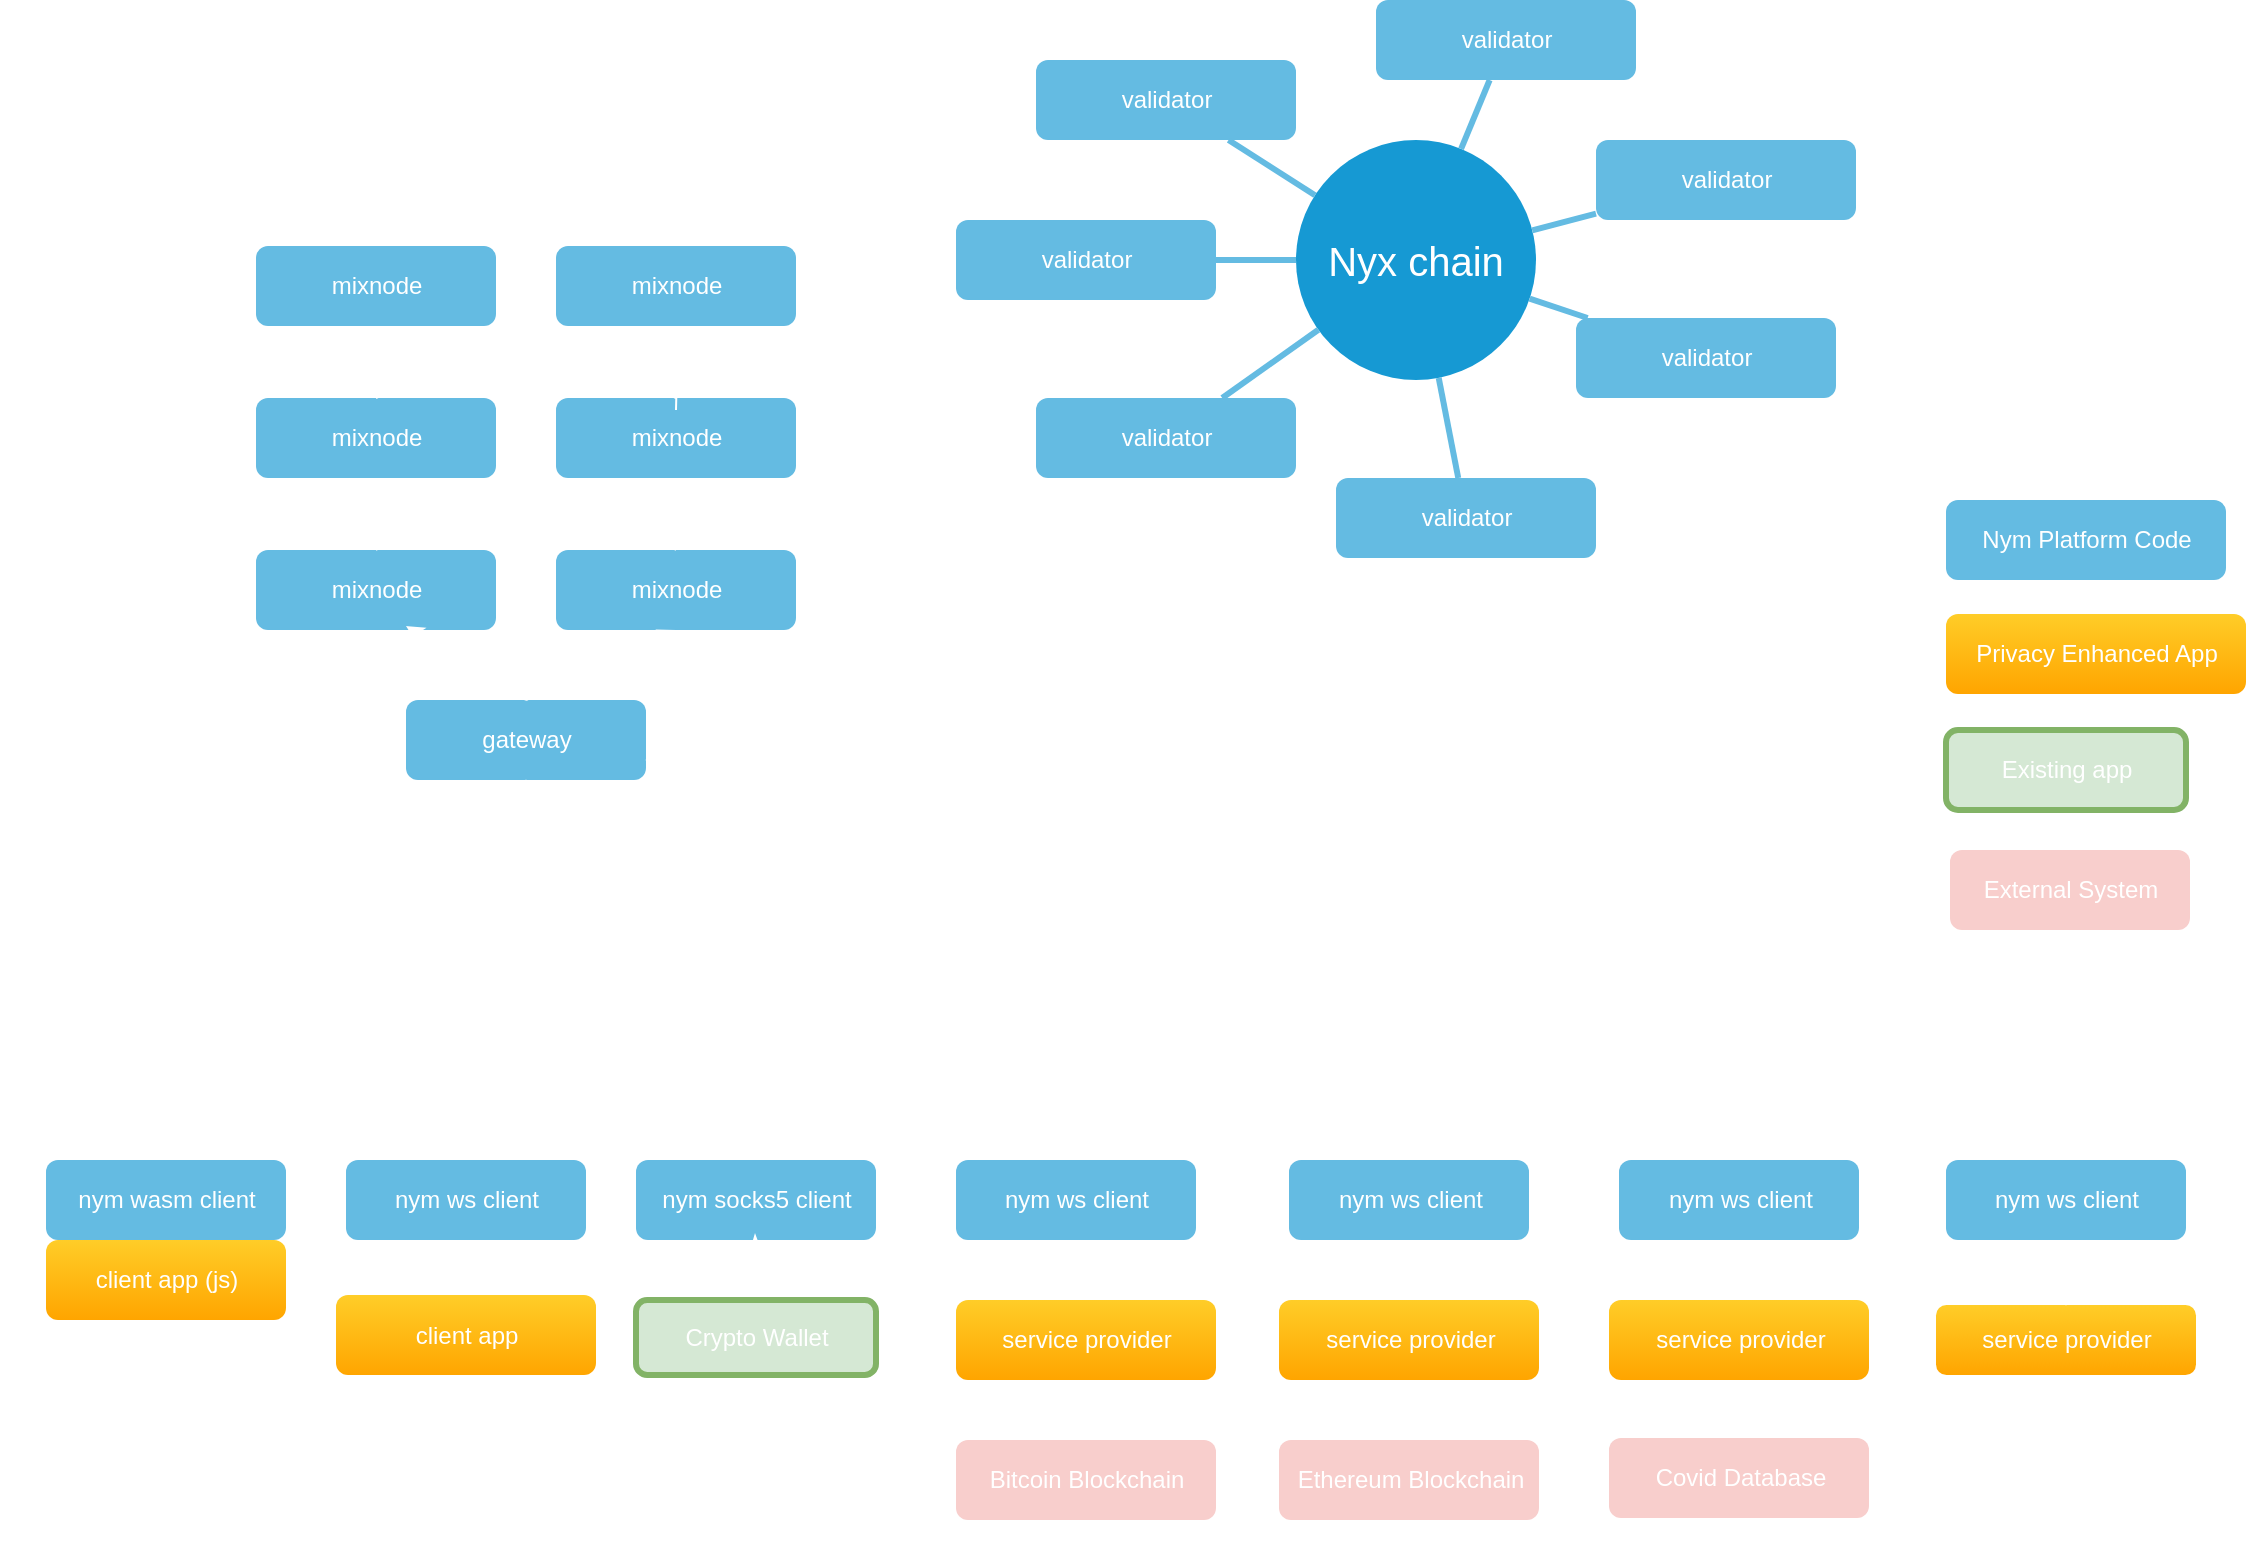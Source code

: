 <mxfile version="15.7.1" type="device"><diagram id="6a731a19-8d31-9384-78a2-239565b7b9f0" name="Page-1"><mxGraphModel dx="1422" dy="666" grid="1" gridSize="10" guides="1" tooltips="1" connect="1" arrows="1" fold="1" page="1" pageScale="1" pageWidth="1169" pageHeight="827" background="#ffffff" math="0" shadow="0"><root><mxCell id="0"/><mxCell id="1" parent="0"/><mxCell id="1350" value="Nyx chain" style="ellipse;whiteSpace=wrap;html=1;shadow=0;fontFamily=Helvetica;fontSize=20;fontColor=#FFFFFF;align=center;strokeWidth=3;fillColor=#1699D3;strokeColor=none;labelBackgroundColor=none;" parent="1" vertex="1"><mxGeometry x="660" y="80" width="120" height="120" as="geometry"/></mxCell><mxCell id="1358" value="validator" style="rounded=1;fillColor=#64BBE2;strokeColor=none;strokeWidth=3;shadow=0;html=1;fontColor=#FFFFFF;labelBackgroundColor=none;" parent="1" vertex="1"><mxGeometry x="680" y="249" width="130" height="40" as="geometry"/></mxCell><mxCell id="1367" value="validator" style="rounded=1;fillColor=#64BBE2;strokeColor=none;strokeWidth=3;shadow=0;html=1;fontColor=#FFFFFF;labelBackgroundColor=none;" parent="1" vertex="1"><mxGeometry x="800" y="169" width="130" height="40" as="geometry"/></mxCell><mxCell id="1368" value="validator" style="rounded=1;fillColor=#64BBE2;strokeColor=none;strokeWidth=3;shadow=0;html=1;fontColor=#FFFFFF;labelBackgroundColor=none;" parent="1" vertex="1"><mxGeometry x="530" y="209" width="130" height="40" as="geometry"/></mxCell><mxCell id="1369" value="validator" style="rounded=1;fillColor=#64BBE2;strokeColor=none;strokeWidth=3;shadow=0;html=1;fontColor=#FFFFFF;labelBackgroundColor=none;" parent="1" vertex="1"><mxGeometry x="490" y="120" width="130" height="40" as="geometry"/></mxCell><mxCell id="1370" value="validator" style="rounded=1;fillColor=#64BBE2;strokeColor=none;strokeWidth=3;shadow=0;html=1;fontColor=#FFFFFF;labelBackgroundColor=none;" parent="1" vertex="1"><mxGeometry x="530" y="40" width="130" height="40" as="geometry"/></mxCell><mxCell id="1375" value="validator" style="rounded=1;fillColor=#64BBE2;strokeColor=none;strokeWidth=3;shadow=0;html=1;fontColor=#FFFFFF;labelBackgroundColor=none;" parent="1" vertex="1"><mxGeometry x="700" y="10" width="130" height="40" as="geometry"/></mxCell><mxCell id="1376" value="validator" style="rounded=1;fillColor=#64BBE2;strokeColor=none;strokeWidth=3;shadow=0;html=1;fontColor=#FFFFFF;labelBackgroundColor=none;" parent="1" vertex="1"><mxGeometry x="810" y="80" width="130" height="40" as="geometry"/></mxCell><mxCell id="1377" value="" style="edgeStyle=none;endArrow=none;strokeWidth=3;strokeColor=#64BBE2;html=1;labelBackgroundColor=none;fontColor=#FFFFFF;" parent="1" source="1350" target="1376" edge="1"><mxGeometry x="101.5" y="-20" width="100" height="100" as="geometry"><mxPoint x="101.5" y="80" as="sourcePoint"/><mxPoint x="201.5" y="-20" as="targetPoint"/></mxGeometry></mxCell><mxCell id="1378" value="" style="edgeStyle=none;endArrow=none;strokeWidth=3;strokeColor=#64BBE2;html=1;labelBackgroundColor=none;fontColor=#FFFFFF;" parent="1" source="1350" target="1367" edge="1"><mxGeometry x="101.5" y="-20" width="100" height="100" as="geometry"><mxPoint x="101.5" y="80" as="sourcePoint"/><mxPoint x="201.5" y="-20" as="targetPoint"/></mxGeometry></mxCell><mxCell id="1379" value="" style="edgeStyle=none;endArrow=none;strokeWidth=3;strokeColor=#64BBE2;html=1;labelBackgroundColor=none;fontColor=#FFFFFF;" parent="1" source="1350" target="1358" edge="1"><mxGeometry x="101.5" y="-20" width="100" height="100" as="geometry"><mxPoint x="101.5" y="80" as="sourcePoint"/><mxPoint x="201.5" y="-20" as="targetPoint"/></mxGeometry></mxCell><mxCell id="1380" value="" style="edgeStyle=none;endArrow=none;strokeWidth=3;strokeColor=#64BBE2;html=1;labelBackgroundColor=none;fontColor=#FFFFFF;" parent="1" source="1350" target="1368" edge="1"><mxGeometry x="101.5" y="-20" width="100" height="100" as="geometry"><mxPoint x="101.5" y="80" as="sourcePoint"/><mxPoint x="201.5" y="-20" as="targetPoint"/></mxGeometry></mxCell><mxCell id="1381" value="" style="edgeStyle=none;endArrow=none;strokeWidth=3;strokeColor=#64BBE2;html=1;labelBackgroundColor=none;fontColor=#FFFFFF;" parent="1" source="1350" target="1369" edge="1"><mxGeometry x="101.5" y="-20" width="100" height="100" as="geometry"><mxPoint x="101.5" y="80" as="sourcePoint"/><mxPoint x="201.5" y="-20" as="targetPoint"/></mxGeometry></mxCell><mxCell id="1382" value="" style="edgeStyle=none;endArrow=none;strokeWidth=3;strokeColor=#64BBE2;html=1;labelBackgroundColor=none;fontColor=#FFFFFF;" parent="1" source="1350" target="1370" edge="1"><mxGeometry x="101.5" y="-20" width="100" height="100" as="geometry"><mxPoint x="101.5" y="80" as="sourcePoint"/><mxPoint x="201.5" y="-20" as="targetPoint"/></mxGeometry></mxCell><mxCell id="1387" value="" style="edgeStyle=none;endArrow=none;strokeWidth=3;strokeColor=#64BBE2;html=1;labelBackgroundColor=none;fontColor=#FFFFFF;" parent="1" source="1350" target="1375" edge="1"><mxGeometry x="101.5" y="-20" width="100" height="100" as="geometry"><mxPoint x="101.5" y="80" as="sourcePoint"/><mxPoint x="201.5" y="-20" as="targetPoint"/></mxGeometry></mxCell><mxCell id="iYXQ7Nyt1rIkLqZsySKX-1542" value="mixnode" style="rounded=1;fillColor=#64BBE2;strokeColor=none;strokeWidth=3;shadow=0;html=1;fontColor=#FFFFFF;labelBackgroundColor=none;" parent="1" vertex="1"><mxGeometry x="140" y="133" width="120" height="40" as="geometry"/></mxCell><mxCell id="iYXQ7Nyt1rIkLqZsySKX-1575" style="edgeStyle=orthogonalEdgeStyle;rounded=1;orthogonalLoop=1;jettySize=auto;html=1;exitX=0.5;exitY=0;exitDx=0;exitDy=0;startArrow=none;fontColor=#FFFFFF;shadow=0;fontSize=12;strokeWidth=1;strokeColor=#FFFFFF;labelBackgroundColor=none;" parent="1" source="iYXQ7Nyt1rIkLqZsySKX-1543" target="iYXQ7Nyt1rIkLqZsySKX-1542" edge="1"><mxGeometry relative="1" as="geometry"/></mxCell><mxCell id="iYXQ7Nyt1rIkLqZsySKX-1543" value="mixnode" style="rounded=1;fillColor=#64BBE2;strokeColor=none;strokeWidth=3;shadow=0;html=1;fontColor=#FFFFFF;labelBackgroundColor=none;" parent="1" vertex="1"><mxGeometry x="140" y="209" width="120" height="40" as="geometry"/></mxCell><mxCell id="iYXQ7Nyt1rIkLqZsySKX-1544" value="mixnode" style="rounded=1;fillColor=#64BBE2;strokeColor=none;strokeWidth=3;shadow=0;html=1;fontColor=#FFFFFF;comic=0;labelBackgroundColor=none;" parent="1" vertex="1"><mxGeometry x="290" y="285" width="120" height="40" as="geometry"/></mxCell><mxCell id="iYXQ7Nyt1rIkLqZsySKX-1598" style="edgeStyle=orthogonalEdgeStyle;rounded=1;orthogonalLoop=1;jettySize=auto;html=1;startArrow=classicThin;startFill=1;strokeWidth=1;fontColor=#FFFFFF;exitX=1;exitY=0.5;exitDx=0;exitDy=0;entryX=0.5;entryY=1;entryDx=0;entryDy=0;strokeColor=#FFFFFF;labelBackgroundColor=none;" parent="1" source="iYXQ7Nyt1rIkLqZsySKX-1545" target="1358" edge="1"><mxGeometry relative="1" as="geometry"><mxPoint x="782" y="340" as="targetPoint"/></mxGeometry></mxCell><mxCell id="iYXQ7Nyt1rIkLqZsySKX-1545" value="gateway" style="rounded=1;fillColor=#64BBE2;strokeColor=none;strokeWidth=3;shadow=0;html=1;fontColor=#FFFFFF;labelBackgroundColor=none;" parent="1" vertex="1"><mxGeometry x="215" y="360" width="120" height="40" as="geometry"/></mxCell><mxCell id="iYXQ7Nyt1rIkLqZsySKX-1546" value="mixnode" style="rounded=1;fillColor=#64BBE2;strokeColor=none;strokeWidth=3;shadow=0;html=1;fontColor=#FFFFFF;labelBackgroundColor=none;" parent="1" vertex="1"><mxGeometry x="290" y="209" width="120" height="40" as="geometry"/></mxCell><mxCell id="iYXQ7Nyt1rIkLqZsySKX-1547" value="mixnode" style="rounded=1;fillColor=#64BBE2;strokeColor=none;strokeWidth=3;shadow=0;html=1;fontColor=#FFFFFF;labelBackgroundColor=none;" parent="1" vertex="1"><mxGeometry x="290" y="133" width="120" height="40" as="geometry"/></mxCell><mxCell id="iYXQ7Nyt1rIkLqZsySKX-1550" value="mixnode" style="rounded=1;fillColor=#64BBE2;strokeColor=none;strokeWidth=3;shadow=0;html=1;fontColor=#FFFFFF;labelBackgroundColor=none;" parent="1" vertex="1"><mxGeometry x="140" y="285" width="120" height="40" as="geometry"/></mxCell><mxCell id="iYXQ7Nyt1rIkLqZsySKX-1552" value="Alice" style="shape=umlActor;verticalLabelPosition=bottom;labelBackgroundColor=none;verticalAlign=top;html=1;outlineConnect=0;strokeColor=#FFFFFF;fontColor=#FFFFFF;" parent="1" vertex="1"><mxGeometry x="80" y="680" width="30" height="60" as="geometry"/></mxCell><mxCell id="iYXQ7Nyt1rIkLqZsySKX-1590" style="edgeStyle=orthogonalEdgeStyle;rounded=1;orthogonalLoop=1;jettySize=auto;html=1;exitX=0.5;exitY=1;exitDx=0;exitDy=0;entryX=0.5;entryY=0;entryDx=0;entryDy=0;startArrow=classicThin;startFill=1;fontColor=#FFFFFF;strokeColor=#FFFFFF;labelBackgroundColor=none;" parent="1" source="iYXQ7Nyt1rIkLqZsySKX-1558" target="iYXQ7Nyt1rIkLqZsySKX-1589" edge="1"><mxGeometry relative="1" as="geometry"/></mxCell><mxCell id="iYXQ7Nyt1rIkLqZsySKX-1558" value="service provider" style="rounded=1;fillColor=#ffcd28;strokeColor=none;strokeWidth=3;shadow=0;html=1;fontColor=#FFFFFF;gradientColor=#ffa500;labelBackgroundColor=none;" parent="1" vertex="1"><mxGeometry x="490" y="660" width="130" height="40" as="geometry"/></mxCell><object label="" id="iYXQ7Nyt1rIkLqZsySKX-1583"><mxCell style="edgeStyle=orthogonalEdgeStyle;rounded=1;orthogonalLoop=1;jettySize=auto;html=1;exitX=0.5;exitY=0;exitDx=0;exitDy=0;startArrow=classic;startFill=1;fontColor=#FFFFFF;endArrow=classicThin;endFill=1;strokeColor=#FFFFFF;labelBackgroundColor=none;" parent="1" source="iYXQ7Nyt1rIkLqZsySKX-1559" edge="1"><mxGeometry relative="1" as="geometry"><mxPoint x="275" y="400" as="targetPoint"/><Array as="points"><mxPoint x="550" y="510"/><mxPoint x="275" y="510"/></Array></mxGeometry></mxCell></object><mxCell id="iYXQ7Nyt1rIkLqZsySKX-1586" value="&lt;span style=&quot;&quot;&gt;websocket&lt;/span&gt;" style="edgeLabel;html=1;align=center;verticalAlign=middle;resizable=0;points=[];fontColor=#FFFFFF;labelBackgroundColor=none;" parent="iYXQ7Nyt1rIkLqZsySKX-1583" vertex="1" connectable="0"><mxGeometry x="-0.252" y="6" relative="1" as="geometry"><mxPoint x="130.67" y="129" as="offset"/></mxGeometry></mxCell><mxCell id="iYXQ7Nyt1rIkLqZsySKX-1559" value="nym ws client" style="rounded=1;fillColor=#64BBE2;strokeColor=none;strokeWidth=3;shadow=0;html=1;fontColor=#FFFFFF;labelBackgroundColor=none;" parent="1" vertex="1"><mxGeometry x="490" y="590" width="120" height="40" as="geometry"/></mxCell><mxCell id="iYXQ7Nyt1rIkLqZsySKX-1561" value="" style="endArrow=classic;startArrow=classic;html=1;fontColor=#FFFFFF;exitX=0.5;exitY=0;exitDx=0;exitDy=0;entryX=0.25;entryY=1;entryDx=0;entryDy=0;strokeColor=#FFFFFF;labelBackgroundColor=none;" parent="1" source="iYXQ7Nyt1rIkLqZsySKX-1556" target="iYXQ7Nyt1rIkLqZsySKX-1545" edge="1"><mxGeometry width="50" height="50" relative="1" as="geometry"><mxPoint x="560" y="385" as="sourcePoint"/><mxPoint x="250" y="405" as="targetPoint"/><Array as="points"><mxPoint x="245" y="530"/></Array></mxGeometry></mxCell><mxCell id="iYXQ7Nyt1rIkLqZsySKX-1587" value="&lt;font&gt;websocket&lt;br&gt;&lt;/font&gt;" style="edgeLabel;html=1;align=center;verticalAlign=middle;resizable=0;points=[];fontColor=#FFFFFF;labelBackgroundColor=none;" parent="iYXQ7Nyt1rIkLqZsySKX-1561" vertex="1" connectable="0"><mxGeometry x="-0.499" y="1" relative="1" as="geometry"><mxPoint x="31" y="103.62" as="offset"/></mxGeometry></mxCell><mxCell id="iYXQ7Nyt1rIkLqZsySKX-1565" value="" style="endArrow=classic;startArrow=classic;html=1;fontColor=#FFFFFF;exitX=0;exitY=1;exitDx=0;exitDy=0;entryX=0.433;entryY=-0.05;entryDx=0;entryDy=0;entryPerimeter=0;strokeColor=#FFFFFF;labelBackgroundColor=none;" parent="1" source="iYXQ7Nyt1rIkLqZsySKX-1545" target="iYXQ7Nyt1rIkLqZsySKX-1555" edge="1"><mxGeometry width="50" height="50" relative="1" as="geometry"><mxPoint x="360" y="585" as="sourcePoint"/><mxPoint x="285" y="410" as="targetPoint"/><Array as="points"><mxPoint x="215" y="460"/><mxPoint x="87" y="460"/></Array></mxGeometry></mxCell><mxCell id="iYXQ7Nyt1rIkLqZsySKX-1566" value="" style="endArrow=classic;startArrow=classic;html=1;fontColor=#FFFFFF;strokeColor=#FFFFFF;labelBackgroundColor=none;" parent="1" source="iYXQ7Nyt1rIkLqZsySKX-1558" edge="1"><mxGeometry width="50" height="50" relative="1" as="geometry"><mxPoint x="635" y="1145" as="sourcePoint"/><mxPoint x="555" y="630" as="targetPoint"/></mxGeometry></mxCell><mxCell id="F6lbTK-pAeHk9AwRckAH-1387" value="Text" style="edgeLabel;html=1;align=center;verticalAlign=middle;resizable=0;points=[];fontColor=#FFFFFF;labelBackgroundColor=none;" parent="iYXQ7Nyt1rIkLqZsySKX-1566" vertex="1" connectable="0"><mxGeometry x="0.133" y="3" relative="1" as="geometry"><mxPoint as="offset"/></mxGeometry></mxCell><mxCell id="iYXQ7Nyt1rIkLqZsySKX-1571" value="" style="html=1;fontColor=#FFFFFF;entryX=0.5;entryY=1;entryDx=0;entryDy=0;exitX=0.5;exitY=0;exitDx=0;exitDy=0;shadow=0;fontSize=12;strokeWidth=1;strokeColor=#FFFFFF;labelBackgroundColor=none;" parent="1" source="iYXQ7Nyt1rIkLqZsySKX-1545" target="iYXQ7Nyt1rIkLqZsySKX-1544" edge="1"><mxGeometry width="50" height="50" relative="1" as="geometry"><mxPoint x="560" y="385" as="sourcePoint"/><mxPoint x="610" y="335" as="targetPoint"/></mxGeometry></mxCell><mxCell id="iYXQ7Nyt1rIkLqZsySKX-1572" value="" style="html=1;fontColor=#FFFFFF;entryX=0.625;entryY=0.95;entryDx=0;entryDy=0;exitX=0.5;exitY=0;exitDx=0;exitDy=0;entryPerimeter=0;shadow=0;fontSize=12;strokeWidth=1;strokeColor=#FFFFFF;labelBackgroundColor=none;" parent="1" source="iYXQ7Nyt1rIkLqZsySKX-1545" target="iYXQ7Nyt1rIkLqZsySKX-1550" edge="1"><mxGeometry width="50" height="50" relative="1" as="geometry"><mxPoint x="285" y="370" as="sourcePoint"/><mxPoint x="360" y="335" as="targetPoint"/></mxGeometry></mxCell><mxCell id="iYXQ7Nyt1rIkLqZsySKX-1573" value="" style="html=1;fontColor=#FFFFFF;entryX=0.5;entryY=1;entryDx=0;entryDy=0;shadow=0;fontSize=12;strokeWidth=1;strokeColor=#FFFFFF;labelBackgroundColor=none;" parent="1" source="iYXQ7Nyt1rIkLqZsySKX-1544" target="iYXQ7Nyt1rIkLqZsySKX-1546" edge="1"><mxGeometry width="50" height="50" relative="1" as="geometry"><mxPoint x="285" y="370" as="sourcePoint"/><mxPoint x="360" y="335" as="targetPoint"/></mxGeometry></mxCell><mxCell id="iYXQ7Nyt1rIkLqZsySKX-1574" value="" style="html=1;fontColor=#FFFFFF;entryX=0.5;entryY=1;entryDx=0;entryDy=0;exitX=0.5;exitY=0;exitDx=0;exitDy=0;shadow=0;fontSize=12;strokeWidth=1;strokeColor=#FFFFFF;labelBackgroundColor=none;" parent="1" source="iYXQ7Nyt1rIkLqZsySKX-1550" target="iYXQ7Nyt1rIkLqZsySKX-1543" edge="1"><mxGeometry width="50" height="50" relative="1" as="geometry"><mxPoint x="100" y="295" as="sourcePoint"/><mxPoint x="100" y="259" as="targetPoint"/></mxGeometry></mxCell><mxCell id="iYXQ7Nyt1rIkLqZsySKX-1576" style="edgeStyle=orthogonalEdgeStyle;rounded=1;orthogonalLoop=1;jettySize=auto;html=1;startArrow=none;fontColor=#FFFFFF;entryX=0.5;entryY=1;entryDx=0;entryDy=0;shadow=0;fontSize=12;strokeWidth=1;strokeColor=#FFFFFF;labelBackgroundColor=none;" parent="1" target="iYXQ7Nyt1rIkLqZsySKX-1547" edge="1"><mxGeometry relative="1" as="geometry"><mxPoint x="350" y="215" as="sourcePoint"/><mxPoint x="210" y="183" as="targetPoint"/></mxGeometry></mxCell><mxCell id="iYXQ7Nyt1rIkLqZsySKX-1577" value="" style="html=1;fontColor=#FFFFFF;exitX=0.5;exitY=0;exitDx=0;exitDy=0;shadow=0;fontSize=12;strokeWidth=1;strokeColor=#FFFFFF;labelBackgroundColor=none;" parent="1" source="iYXQ7Nyt1rIkLqZsySKX-1550" edge="1"><mxGeometry width="50" height="50" relative="1" as="geometry"><mxPoint x="210" y="295" as="sourcePoint"/><mxPoint x="290" y="229" as="targetPoint"/></mxGeometry></mxCell><mxCell id="iYXQ7Nyt1rIkLqZsySKX-1578" value="" style="html=1;fontColor=#FFFFFF;entryX=0;entryY=0.75;entryDx=0;entryDy=0;exitX=0.5;exitY=0;exitDx=0;exitDy=0;shadow=0;fontSize=12;strokeWidth=1;strokeColor=#FFFFFF;labelBackgroundColor=none;" parent="1" source="iYXQ7Nyt1rIkLqZsySKX-1543" target="iYXQ7Nyt1rIkLqZsySKX-1547" edge="1"><mxGeometry width="50" height="50" relative="1" as="geometry"><mxPoint x="210" y="295" as="sourcePoint"/><mxPoint x="300" y="249" as="targetPoint"/></mxGeometry></mxCell><mxCell id="iYXQ7Nyt1rIkLqZsySKX-1579" value="" style="html=1;fontColor=#FFFFFF;entryX=1;entryY=0.5;entryDx=0;entryDy=0;exitX=0.5;exitY=0;exitDx=0;exitDy=0;shadow=0;fontSize=12;strokeWidth=1;strokeColor=#FFFFFF;labelBackgroundColor=none;" parent="1" source="iYXQ7Nyt1rIkLqZsySKX-1544" target="iYXQ7Nyt1rIkLqZsySKX-1543" edge="1"><mxGeometry width="50" height="50" relative="1" as="geometry"><mxPoint x="210" y="295" as="sourcePoint"/><mxPoint x="300" y="249" as="targetPoint"/></mxGeometry></mxCell><mxCell id="iYXQ7Nyt1rIkLqZsySKX-1580" value="" style="html=1;fontColor=#FFFFFF;entryX=1;entryY=0.75;entryDx=0;entryDy=0;exitX=0.5;exitY=0;exitDx=0;exitDy=0;shadow=0;fontSize=12;strokeWidth=1;strokeColor=#FFFFFF;labelBackgroundColor=none;" parent="1" source="iYXQ7Nyt1rIkLqZsySKX-1546" target="iYXQ7Nyt1rIkLqZsySKX-1542" edge="1"><mxGeometry width="50" height="50" relative="1" as="geometry"><mxPoint x="210" y="219" as="sourcePoint"/><mxPoint x="300" y="173" as="targetPoint"/></mxGeometry></mxCell><mxCell id="iYXQ7Nyt1rIkLqZsySKX-1581" value="" style="html=1;fontColor=#FFFFFF;exitX=0.5;exitY=0;exitDx=0;exitDy=0;shadow=0;fontSize=12;strokeWidth=1;entryX=0;entryY=0.5;entryDx=0;entryDy=0;strokeColor=#FFFFFF;labelBackgroundColor=none;" parent="1" source="iYXQ7Nyt1rIkLqZsySKX-1547" target="iYXQ7Nyt1rIkLqZsySKX-1545" edge="1"><mxGeometry width="50" height="50" relative="1" as="geometry"><mxPoint x="360" y="219" as="sourcePoint"/><mxPoint x="220" y="380" as="targetPoint"/><Array as="points"><mxPoint x="350" y="105"/><mxPoint x="20" y="105"/><mxPoint x="20" y="380"/></Array></mxGeometry></mxCell><mxCell id="iYXQ7Nyt1rIkLqZsySKX-1584" value="" style="endArrow=classic;html=1;fontColor=#FFFFFF;exitX=0.5;exitY=0;exitDx=0;exitDy=0;entryX=0;entryY=0.5;entryDx=0;entryDy=0;shadow=0;fontSize=12;strokeWidth=1;strokeColor=#FFFFFF;labelBackgroundColor=none;" parent="1" source="iYXQ7Nyt1rIkLqZsySKX-1542" target="iYXQ7Nyt1rIkLqZsySKX-1545" edge="1"><mxGeometry width="50" height="50" relative="1" as="geometry"><mxPoint x="420" y="163" as="sourcePoint"/><mxPoint x="345" y="390" as="targetPoint"/><Array as="points"><mxPoint x="200" y="105"/><mxPoint x="20" y="105"/><mxPoint x="20" y="380"/></Array></mxGeometry></mxCell><mxCell id="iYXQ7Nyt1rIkLqZsySKX-1588" value="&lt;font&gt;websocket&lt;br&gt;&lt;/font&gt;" style="edgeLabel;html=1;align=center;verticalAlign=middle;resizable=0;points=[];fontColor=#FFFFFF;labelBackgroundColor=none;" parent="1" vertex="1" connectable="0"><mxGeometry x="95.001" y="510" as="geometry"><mxPoint x="-7" y="4" as="offset"/></mxGeometry></mxCell><mxCell id="iYXQ7Nyt1rIkLqZsySKX-1589" value="Bitcoin Blockchain" style="rounded=1;fillColor=#f8cecc;strokeColor=none;strokeWidth=3;shadow=0;html=1;labelBackgroundColor=none;fontColor=#FFFFFF;" parent="1" vertex="1"><mxGeometry x="490" y="730" width="130" height="40" as="geometry"/></mxCell><mxCell id="iYXQ7Nyt1rIkLqZsySKX-1597" style="edgeStyle=orthogonalEdgeStyle;rounded=1;orthogonalLoop=1;jettySize=auto;html=1;entryX=0.5;entryY=0;entryDx=0;entryDy=0;startArrow=classicThin;startFill=1;strokeColor=#FFFFFF;strokeWidth=1;fontColor=#FFFFFF;labelBackgroundColor=none;" parent="1" source="iYXQ7Nyt1rIkLqZsySKX-1591" target="iYXQ7Nyt1rIkLqZsySKX-1596" edge="1"><mxGeometry relative="1" as="geometry"/></mxCell><mxCell id="iYXQ7Nyt1rIkLqZsySKX-1591" value="service provider" style="rounded=1;fillColor=#ffcd28;strokeColor=none;strokeWidth=3;shadow=0;html=1;fontColor=#FFFFFF;gradientColor=#ffa500;labelBackgroundColor=none;" parent="1" vertex="1"><mxGeometry x="651.5" y="660" width="130" height="40" as="geometry"/></mxCell><mxCell id="iYXQ7Nyt1rIkLqZsySKX-1594" style="edgeStyle=orthogonalEdgeStyle;rounded=1;orthogonalLoop=1;jettySize=auto;html=1;exitX=0.5;exitY=0;exitDx=0;exitDy=0;startArrow=classicThin;startFill=1;strokeColor=#FFFFFF;strokeWidth=1;fontColor=#FFFFFF;entryX=0.683;entryY=1;entryDx=0;entryDy=0;entryPerimeter=0;labelBackgroundColor=none;" parent="1" source="iYXQ7Nyt1rIkLqZsySKX-1592" target="iYXQ7Nyt1rIkLqZsySKX-1545" edge="1"><mxGeometry relative="1" as="geometry"><mxPoint x="297" y="420" as="targetPoint"/><Array as="points"><mxPoint x="717" y="485"/><mxPoint x="297" y="485"/></Array></mxGeometry></mxCell><mxCell id="iYXQ7Nyt1rIkLqZsySKX-1592" value="nym ws client" style="rounded=1;fillColor=#64BBE2;strokeColor=none;strokeWidth=3;shadow=0;html=1;fontColor=#FFFFFF;labelBackgroundColor=none;" parent="1" vertex="1"><mxGeometry x="656.5" y="590" width="120" height="40" as="geometry"/></mxCell><mxCell id="iYXQ7Nyt1rIkLqZsySKX-1595" value="" style="endArrow=classic;startArrow=classic;html=1;fontColor=#FFFFFF;exitX=0.5;exitY=0;exitDx=0;exitDy=0;entryX=0.5;entryY=1;entryDx=0;entryDy=0;strokeColor=#FFFFFF;labelBackgroundColor=none;" parent="1" source="iYXQ7Nyt1rIkLqZsySKX-1591" target="iYXQ7Nyt1rIkLqZsySKX-1592" edge="1"><mxGeometry width="50" height="50" relative="1" as="geometry"><mxPoint x="655" y="620" as="sourcePoint"/><mxPoint x="970" y="613" as="targetPoint"/></mxGeometry></mxCell><mxCell id="iYXQ7Nyt1rIkLqZsySKX-1596" value="Ethereum Blockchain" style="rounded=1;fillColor=#f8cecc;strokeColor=none;strokeWidth=3;shadow=0;html=1;labelBackgroundColor=none;fontColor=#FFFFFF;" parent="1" vertex="1"><mxGeometry x="651.5" y="730" width="130" height="40" as="geometry"/></mxCell><mxCell id="iYXQ7Nyt1rIkLqZsySKX-1610" style="edgeStyle=orthogonalEdgeStyle;rounded=1;orthogonalLoop=1;jettySize=auto;html=1;entryX=0.5;entryY=0;entryDx=0;entryDy=0;startArrow=classicThin;startFill=1;strokeColor=#FFFFFF;strokeWidth=1;fontColor=#FFFFFF;labelBackgroundColor=none;" parent="1" source="iYXQ7Nyt1rIkLqZsySKX-1611" target="iYXQ7Nyt1rIkLqZsySKX-1614" edge="1"><mxGeometry relative="1" as="geometry"/></mxCell><mxCell id="iYXQ7Nyt1rIkLqZsySKX-1611" value="service provider" style="rounded=1;fillColor=#ffcd28;strokeColor=none;strokeWidth=3;shadow=0;html=1;fontColor=#FFFFFF;gradientColor=#ffa500;labelBackgroundColor=none;" parent="1" vertex="1"><mxGeometry x="816.5" y="660" width="130" height="40" as="geometry"/></mxCell><mxCell id="iYXQ7Nyt1rIkLqZsySKX-1615" style="edgeStyle=orthogonalEdgeStyle;rounded=1;orthogonalLoop=1;jettySize=auto;html=1;entryX=1;entryY=1;entryDx=0;entryDy=0;startArrow=classicThin;startFill=1;strokeColor=#FFFFFF;strokeWidth=1;fontColor=#FFFFFF;labelBackgroundColor=none;" parent="1" source="iYXQ7Nyt1rIkLqZsySKX-1612" target="iYXQ7Nyt1rIkLqZsySKX-1545" edge="1"><mxGeometry relative="1" as="geometry"><Array as="points"><mxPoint x="882" y="550"/><mxPoint x="882" y="550"/><mxPoint x="882" y="465"/><mxPoint x="335" y="465"/></Array></mxGeometry></mxCell><mxCell id="iYXQ7Nyt1rIkLqZsySKX-1612" value="nym ws client" style="rounded=1;fillColor=#64BBE2;strokeColor=none;strokeWidth=3;shadow=0;html=1;fontColor=#FFFFFF;labelBackgroundColor=none;" parent="1" vertex="1"><mxGeometry x="821.5" y="590" width="120" height="40" as="geometry"/></mxCell><mxCell id="iYXQ7Nyt1rIkLqZsySKX-1613" value="" style="endArrow=classic;startArrow=classic;html=1;fontColor=#FFFFFF;exitX=0.5;exitY=0;exitDx=0;exitDy=0;entryX=0.5;entryY=1;entryDx=0;entryDy=0;strokeColor=#FFFFFF;labelBackgroundColor=none;" parent="1" source="iYXQ7Nyt1rIkLqZsySKX-1611" target="iYXQ7Nyt1rIkLqZsySKX-1612" edge="1"><mxGeometry width="50" height="50" relative="1" as="geometry"><mxPoint x="820" y="620" as="sourcePoint"/><mxPoint x="1135" y="613" as="targetPoint"/></mxGeometry></mxCell><mxCell id="iYXQ7Nyt1rIkLqZsySKX-1614" value="Covid Database" style="rounded=1;fillColor=#f8cecc;strokeColor=none;strokeWidth=3;shadow=0;html=1;labelBackgroundColor=none;fontColor=#FFFFFF;" parent="1" vertex="1"><mxGeometry x="816.5" y="729" width="130" height="40" as="geometry"/></mxCell><mxCell id="iYXQ7Nyt1rIkLqZsySKX-1620" value="Nym Platform Code" style="rounded=1;fillColor=#64BBE2;strokeColor=none;strokeWidth=3;shadow=0;html=1;fontColor=#FFFFFF;labelBackgroundColor=none;" parent="1" vertex="1"><mxGeometry x="985" y="260" width="140" height="40" as="geometry"/></mxCell><mxCell id="iYXQ7Nyt1rIkLqZsySKX-1622" value="Privacy Enhanced App" style="rounded=1;fillColor=#ffcd28;strokeColor=none;strokeWidth=3;shadow=0;html=1;gradientColor=#ffa500;fontColor=#FFFFFF;labelBackgroundColor=none;" parent="1" vertex="1"><mxGeometry x="985" y="317" width="150" height="40" as="geometry"/></mxCell><mxCell id="iYXQ7Nyt1rIkLqZsySKX-1623" value="Existing app" style="rounded=1;fillColor=#d5e8d4;strokeColor=#82b366;strokeWidth=3;shadow=0;html=1;labelBackgroundColor=none;fontColor=#FFFFFF;" parent="1" vertex="1"><mxGeometry x="985" y="375" width="120" height="40" as="geometry"/></mxCell><mxCell id="iYXQ7Nyt1rIkLqZsySKX-1628" value="&lt;span style=&quot;&quot;&gt;websocket&lt;/span&gt;" style="edgeLabel;html=1;align=center;verticalAlign=middle;resizable=0;points=[];fontColor=#FFFFFF;labelBackgroundColor=none;" parent="1" vertex="1" connectable="0"><mxGeometry x="722.999" y="648.999" as="geometry"><mxPoint x="22.5" y="-5.5" as="offset"/></mxGeometry></mxCell><mxCell id="iYXQ7Nyt1rIkLqZsySKX-1629" value="&lt;span style=&quot;&quot;&gt;websocket&lt;/span&gt;" style="edgeLabel;html=1;align=center;verticalAlign=middle;resizable=0;points=[];fontColor=#FFFFFF;labelBackgroundColor=none;" parent="1" vertex="1" connectable="0"><mxGeometry x="888.999" y="648.999" as="geometry"><mxPoint x="22.5" y="-5.5" as="offset"/></mxGeometry></mxCell><mxCell id="iYXQ7Nyt1rIkLqZsySKX-1630" value="&lt;font style=&quot;font-size: 12px&quot;&gt;Legend&lt;/font&gt;" style="text;strokeColor=none;fillColor=none;html=1;fontSize=24;fontStyle=1;verticalAlign=middle;align=left;rounded=1;shadow=0;labelBackgroundColor=none;fontColor=#FFFFFF;" parent="1" vertex="1"><mxGeometry x="985" y="209" width="100" height="40" as="geometry"/></mxCell><mxCell id="iYXQ7Nyt1rIkLqZsySKX-1554" value="Bob" style="shape=umlActor;verticalLabelPosition=bottom;labelBackgroundColor=none;verticalAlign=top;html=1;outlineConnect=0;strokeColor=#FFFFFF;fontColor=#FFFFFF;" parent="1" vertex="1"><mxGeometry x="230" y="709" width="30" height="60" as="geometry"/></mxCell><mxCell id="iYXQ7Nyt1rIkLqZsySKX-1556" value="nym ws client" style="rounded=1;fillColor=#64BBE2;strokeColor=none;strokeWidth=3;shadow=0;html=1;fontColor=#FFFFFF;labelBackgroundColor=none;" parent="1" vertex="1"><mxGeometry x="185" y="590" width="120" height="40" as="geometry"/></mxCell><mxCell id="iYXQ7Nyt1rIkLqZsySKX-1562" value="" style="edgeStyle=orthogonalEdgeStyle;rounded=0;orthogonalLoop=1;jettySize=auto;html=1;fontColor=#FFFFFF;startArrow=classic;startFill=1;strokeColor=#FFFFFF;labelBackgroundColor=none;" parent="1" source="iYXQ7Nyt1rIkLqZsySKX-1560" target="iYXQ7Nyt1rIkLqZsySKX-1556" edge="1"><mxGeometry relative="1" as="geometry"/></mxCell><mxCell id="iYXQ7Nyt1rIkLqZsySKX-1560" value="client app" style="rounded=1;fillColor=#ffcd28;strokeColor=none;strokeWidth=3;shadow=0;html=1;fontColor=#FFFFFF;gradientColor=#ffa500;labelBackgroundColor=none;" parent="1" vertex="1"><mxGeometry x="180" y="657.5" width="130" height="40" as="geometry"/></mxCell><mxCell id="iYXQ7Nyt1rIkLqZsySKX-1632" value="service provider" style="rounded=1;fillColor=#ffcd28;strokeColor=none;strokeWidth=3;shadow=0;html=1;fontColor=#FFFFFF;gradientColor=#ffa500;labelBackgroundColor=none;" parent="1" vertex="1"><mxGeometry x="980" y="662.5" width="130" height="35" as="geometry"/></mxCell><mxCell id="iYXQ7Nyt1rIkLqZsySKX-1634" style="edgeStyle=orthogonalEdgeStyle;rounded=1;orthogonalLoop=1;jettySize=auto;html=1;exitX=0.5;exitY=1;exitDx=0;exitDy=0;entryX=0.5;entryY=0;entryDx=0;entryDy=0;startArrow=classic;startFill=1;endArrow=classicThin;endFill=1;strokeColor=#FFFFFF;strokeWidth=1;fontColor=#FFFFFF;labelBackgroundColor=none;" parent="1" source="iYXQ7Nyt1rIkLqZsySKX-1633" target="iYXQ7Nyt1rIkLqZsySKX-1632" edge="1"><mxGeometry relative="1" as="geometry"/></mxCell><mxCell id="iYXQ7Nyt1rIkLqZsySKX-1636" style="edgeStyle=orthogonalEdgeStyle;rounded=1;orthogonalLoop=1;jettySize=auto;html=1;entryX=1;entryY=0.75;entryDx=0;entryDy=0;startArrow=classic;startFill=1;endArrow=classicThin;endFill=1;strokeWidth=1;fontColor=#FFFFFF;exitX=0.5;exitY=0;exitDx=0;exitDy=0;strokeColor=#FFFFFF;labelBackgroundColor=none;" parent="1" source="iYXQ7Nyt1rIkLqZsySKX-1633" target="iYXQ7Nyt1rIkLqZsySKX-1545" edge="1"><mxGeometry relative="1" as="geometry"><Array as="points"><mxPoint x="1045" y="560"/><mxPoint x="920" y="560"/><mxPoint x="920" y="420"/><mxPoint x="390" y="420"/><mxPoint x="390" y="390"/></Array></mxGeometry></mxCell><mxCell id="iYXQ7Nyt1rIkLqZsySKX-1633" value="nym ws client" style="rounded=1;fillColor=#64BBE2;strokeColor=none;strokeWidth=3;shadow=0;html=1;fontColor=#FFFFFF;labelBackgroundColor=none;" parent="1" vertex="1"><mxGeometry x="985" y="590" width="120" height="40" as="geometry"/></mxCell><mxCell id="iYXQ7Nyt1rIkLqZsySKX-1555" value="nym wasm client" style="rounded=1;fillColor=#64BBE2;strokeColor=none;strokeWidth=3;shadow=0;html=1;fontColor=#FFFFFF;labelBackgroundColor=none;" parent="1" vertex="1"><mxGeometry x="35" y="590" width="120" height="40" as="geometry"/></mxCell><mxCell id="iYXQ7Nyt1rIkLqZsySKX-1557" value="client app (js)" style="rounded=1;fillColor=#ffcd28;strokeColor=none;strokeWidth=3;shadow=0;html=1;gradientColor=#ffa500;fontColor=#FFFFFF;labelBackgroundColor=none;" parent="1" vertex="1"><mxGeometry x="35" y="630" width="120" height="40" as="geometry"/></mxCell><mxCell id="iYXQ7Nyt1rIkLqZsySKX-1639" value="&lt;span style=&quot;&quot;&gt;websocket&lt;/span&gt;" style="edgeLabel;html=1;align=center;verticalAlign=middle;resizable=0;points=[];fontColor=#FFFFFF;labelBackgroundColor=none;" parent="1" vertex="1" connectable="0"><mxGeometry x="1058.999" y="649.999" as="geometry"><mxPoint x="22.5" y="-5.5" as="offset"/></mxGeometry></mxCell><mxCell id="iYXQ7Nyt1rIkLqZsySKX-1640" value="&lt;span style=&quot;&quot;&gt;websocket&lt;/span&gt;" style="edgeLabel;html=1;align=center;verticalAlign=middle;resizable=0;points=[];fontColor=#FFFFFF;labelBackgroundColor=none;" parent="1" vertex="1" connectable="0"><mxGeometry x="230" y="437.004" as="geometry"><mxPoint x="16" y="107.29" as="offset"/></mxGeometry></mxCell><mxCell id="iYXQ7Nyt1rIkLqZsySKX-1642" value="&lt;span style=&quot;&quot;&gt;websocket&lt;/span&gt;" style="edgeLabel;html=1;align=center;verticalAlign=middle;resizable=0;points=[];fontColor=#FFFFFF;labelBackgroundColor=none;" parent="1" vertex="1" connectable="0"><mxGeometry x="530" y="437.004" as="geometry"><mxPoint x="16" y="107.29" as="offset"/></mxGeometry></mxCell><mxCell id="iYXQ7Nyt1rIkLqZsySKX-1644" value="&lt;span style=&quot;&quot;&gt;websocket&lt;/span&gt;" style="edgeLabel;html=1;align=center;verticalAlign=middle;resizable=0;points=[];fontColor=#FFFFFF;labelBackgroundColor=none;" parent="1" vertex="1" connectable="0"><mxGeometry x="700" y="437.004" as="geometry"><mxPoint x="16" y="107.29" as="offset"/></mxGeometry></mxCell><mxCell id="iYXQ7Nyt1rIkLqZsySKX-1645" value="&lt;span style=&quot;&quot;&gt;websocket&lt;/span&gt;" style="edgeLabel;html=1;align=center;verticalAlign=middle;resizable=0;points=[];fontColor=#FFFFFF;labelBackgroundColor=none;" parent="1" vertex="1" connectable="0"><mxGeometry x="865" y="437.004" as="geometry"><mxPoint x="16" y="107.29" as="offset"/></mxGeometry></mxCell><mxCell id="iYXQ7Nyt1rIkLqZsySKX-1647" value="tcp" style="edgeLabel;html=1;align=center;verticalAlign=middle;resizable=0;points=[];fontColor=#FFFFFF;labelBackgroundColor=none;" parent="1" vertex="1" connectable="0"><mxGeometry x="70" y="271.004" as="geometry"><mxPoint x="16" y="107.29" as="offset"/></mxGeometry></mxCell><mxCell id="iYXQ7Nyt1rIkLqZsySKX-1652" style="edgeStyle=orthogonalEdgeStyle;rounded=1;orthogonalLoop=1;jettySize=auto;html=1;entryX=0.367;entryY=1.032;entryDx=0;entryDy=0;entryPerimeter=0;startArrow=classic;startFill=1;endArrow=classicThin;endFill=1;strokeColor=#FFFFFF;strokeWidth=1;fontColor=#FFFFFF;labelBackgroundColor=none;" parent="1" source="iYXQ7Nyt1rIkLqZsySKX-1648" target="iYXQ7Nyt1rIkLqZsySKX-1545" edge="1"><mxGeometry relative="1" as="geometry"><Array as="points"><mxPoint x="390" y="530"/><mxPoint x="259" y="530"/></Array></mxGeometry></mxCell><mxCell id="iYXQ7Nyt1rIkLqZsySKX-1648" value="nym socks5 client" style="rounded=1;fillColor=#64BBE2;strokeColor=none;strokeWidth=3;shadow=0;html=1;fontColor=#FFFFFF;labelBackgroundColor=none;" parent="1" vertex="1"><mxGeometry x="330" y="590" width="120" height="40" as="geometry"/></mxCell><mxCell id="iYXQ7Nyt1rIkLqZsySKX-1651" style="edgeStyle=orthogonalEdgeStyle;rounded=1;orthogonalLoop=1;jettySize=auto;html=1;entryX=0.496;entryY=0.925;entryDx=0;entryDy=0;entryPerimeter=0;startArrow=classic;startFill=1;endArrow=classicThin;endFill=1;strokeColor=#FFFFFF;strokeWidth=1;fontColor=#FFFFFF;labelBackgroundColor=none;" parent="1" source="iYXQ7Nyt1rIkLqZsySKX-1650" target="iYXQ7Nyt1rIkLqZsySKX-1648" edge="1"><mxGeometry relative="1" as="geometry"/></mxCell><mxCell id="iYXQ7Nyt1rIkLqZsySKX-1650" value="Crypto Wallet" style="rounded=1;fillColor=#d5e8d4;strokeColor=#82b366;strokeWidth=3;shadow=0;html=1;labelBackgroundColor=none;fontColor=#FFFFFF;" parent="1" vertex="1"><mxGeometry x="330" y="660" width="120" height="37.5" as="geometry"/></mxCell><mxCell id="iYXQ7Nyt1rIkLqZsySKX-1653" value="&lt;span style=&quot;&quot;&gt;websocket&lt;/span&gt;" style="edgeLabel;html=1;align=center;verticalAlign=middle;resizable=0;points=[];fontColor=#FFFFFF;labelBackgroundColor=none;" parent="1" vertex="1" connectable="0"><mxGeometry x="370" y="447.004" as="geometry"><mxPoint x="16" y="107.29" as="offset"/></mxGeometry></mxCell><mxCell id="iYXQ7Nyt1rIkLqZsySKX-1654" value="&lt;span style=&quot;&quot;&gt;websocket&lt;/span&gt;" style="edgeLabel;html=1;align=center;verticalAlign=middle;resizable=0;points=[];fontColor=#FFFFFF;labelBackgroundColor=none;" parent="1" vertex="1" connectable="0"><mxGeometry x="900" y="410.004" as="geometry"><mxPoint x="16" y="107.29" as="offset"/></mxGeometry></mxCell><mxCell id="iYXQ7Nyt1rIkLqZsySKX-1655" value="&lt;font&gt;socks5&lt;/font&gt;" style="edgeLabel;html=1;align=center;verticalAlign=middle;resizable=0;points=[];fontColor=#FFFFFF;labelBackgroundColor=none;" parent="1" vertex="1" connectable="0"><mxGeometry x="395" y="546.001" as="geometry"><mxPoint x="16" y="97.62" as="offset"/></mxGeometry></mxCell><mxCell id="hNXUkgo5j0phEpmYKnsM-1387" value="Carol" style="shape=umlActor;verticalLabelPosition=bottom;labelBackgroundColor=none;verticalAlign=top;html=1;outlineConnect=0;strokeColor=#FFFFFF;fontColor=#FFFFFF;" parent="1" vertex="1"><mxGeometry x="370" y="709" width="30" height="60" as="geometry"/></mxCell><mxCell id="hNXUkgo5j0phEpmYKnsM-1390" value="External System" style="rounded=1;fillColor=#f8cecc;strokeColor=none;strokeWidth=3;shadow=0;html=1;labelBackgroundColor=none;fontColor=#FFFFFF;" parent="1" vertex="1"><mxGeometry x="987" y="435" width="120" height="40" as="geometry"/></mxCell></root></mxGraphModel></diagram></mxfile>